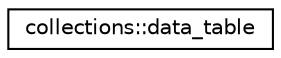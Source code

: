 digraph "Graphical Class Hierarchy"
{
 // LATEX_PDF_SIZE
  edge [fontname="Helvetica",fontsize="10",labelfontname="Helvetica",labelfontsize="10"];
  node [fontname="Helvetica",fontsize="10",shape=record];
  rankdir="LR";
  Node0 [label="collections::data_table",height=0.2,width=0.4,color="black", fillcolor="white", style="filled",URL="$structcollections_1_1data__table.html",tooltip="Defines a table convenient for storing mixed-type data."];
}
